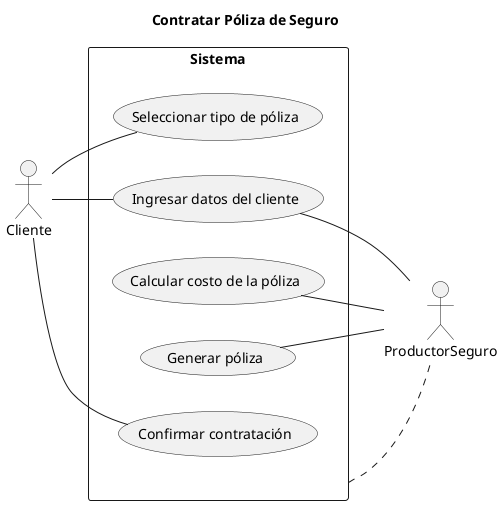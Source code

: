@startuml Diagrama Caso Uso 1

title Contratar Póliza de Seguro

left to right direction
skinparam packageStyle rectangle

actor Cliente as c
actor ProductorSeguro as ps

rectangle Sistema {
  usecase "Seleccionar tipo de póliza" as UC1
  usecase "Ingresar datos del cliente" as UC2
  usecase "Calcular costo de la póliza" as UC3
  usecase "Generar póliza" as UC4
  usecase "Confirmar contratación" as UC5
}

Sistema .. ps

c -right- UC1
c -- UC2
ps -left- UC2
ps -left- UC3
ps -left- UC4
c -- UC5


@enduml
